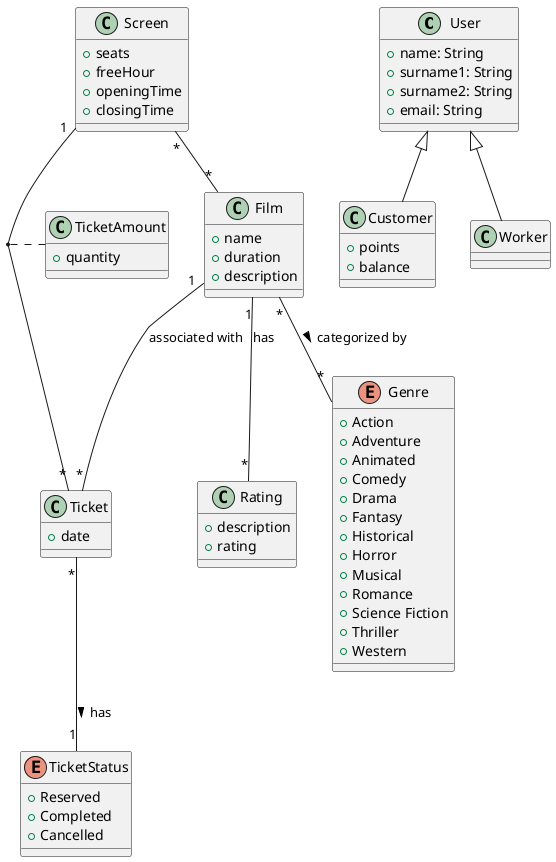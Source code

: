@startuml
class User{
  +name: String
  +surname1: String
  +surname2: String
  +email: String

}

class Customer{
  +points
  +balance
}

class Worker{
}

class Ticket{
  +date
}

class TicketAmount{
  +quantity
}

class Screen{
  +seats
  +freeHour
  +openingTime
  +closingTime
}

class Film{
  +name
  +duration
  +description
}

class Rating{
  +description
  +rating
}

enum Genre{
  +Action
  +Adventure
  +Animated
  +Comedy
  +Drama
  +Fantasy
  +Historical
  +Horror
  +Musical
  +Romance
  +Science Fiction
  +Thriller
  +Western
}

enum TicketStatus{
  +Reserved
  +Completed
  +Cancelled
}
  




User <|-- Customer
User <|-- Worker


Screen "*" -- "*" Film
Screen "1" -- "*" Ticket

Ticket "*" -- "1" TicketStatus : has >
(Ticket, Screen) .. TicketAmount

Film "1" -- "*" Rating: has
Film "1" -- "*" Ticket : associated with
Film "*" -- "*" Genre : categorized by >

@enduml
